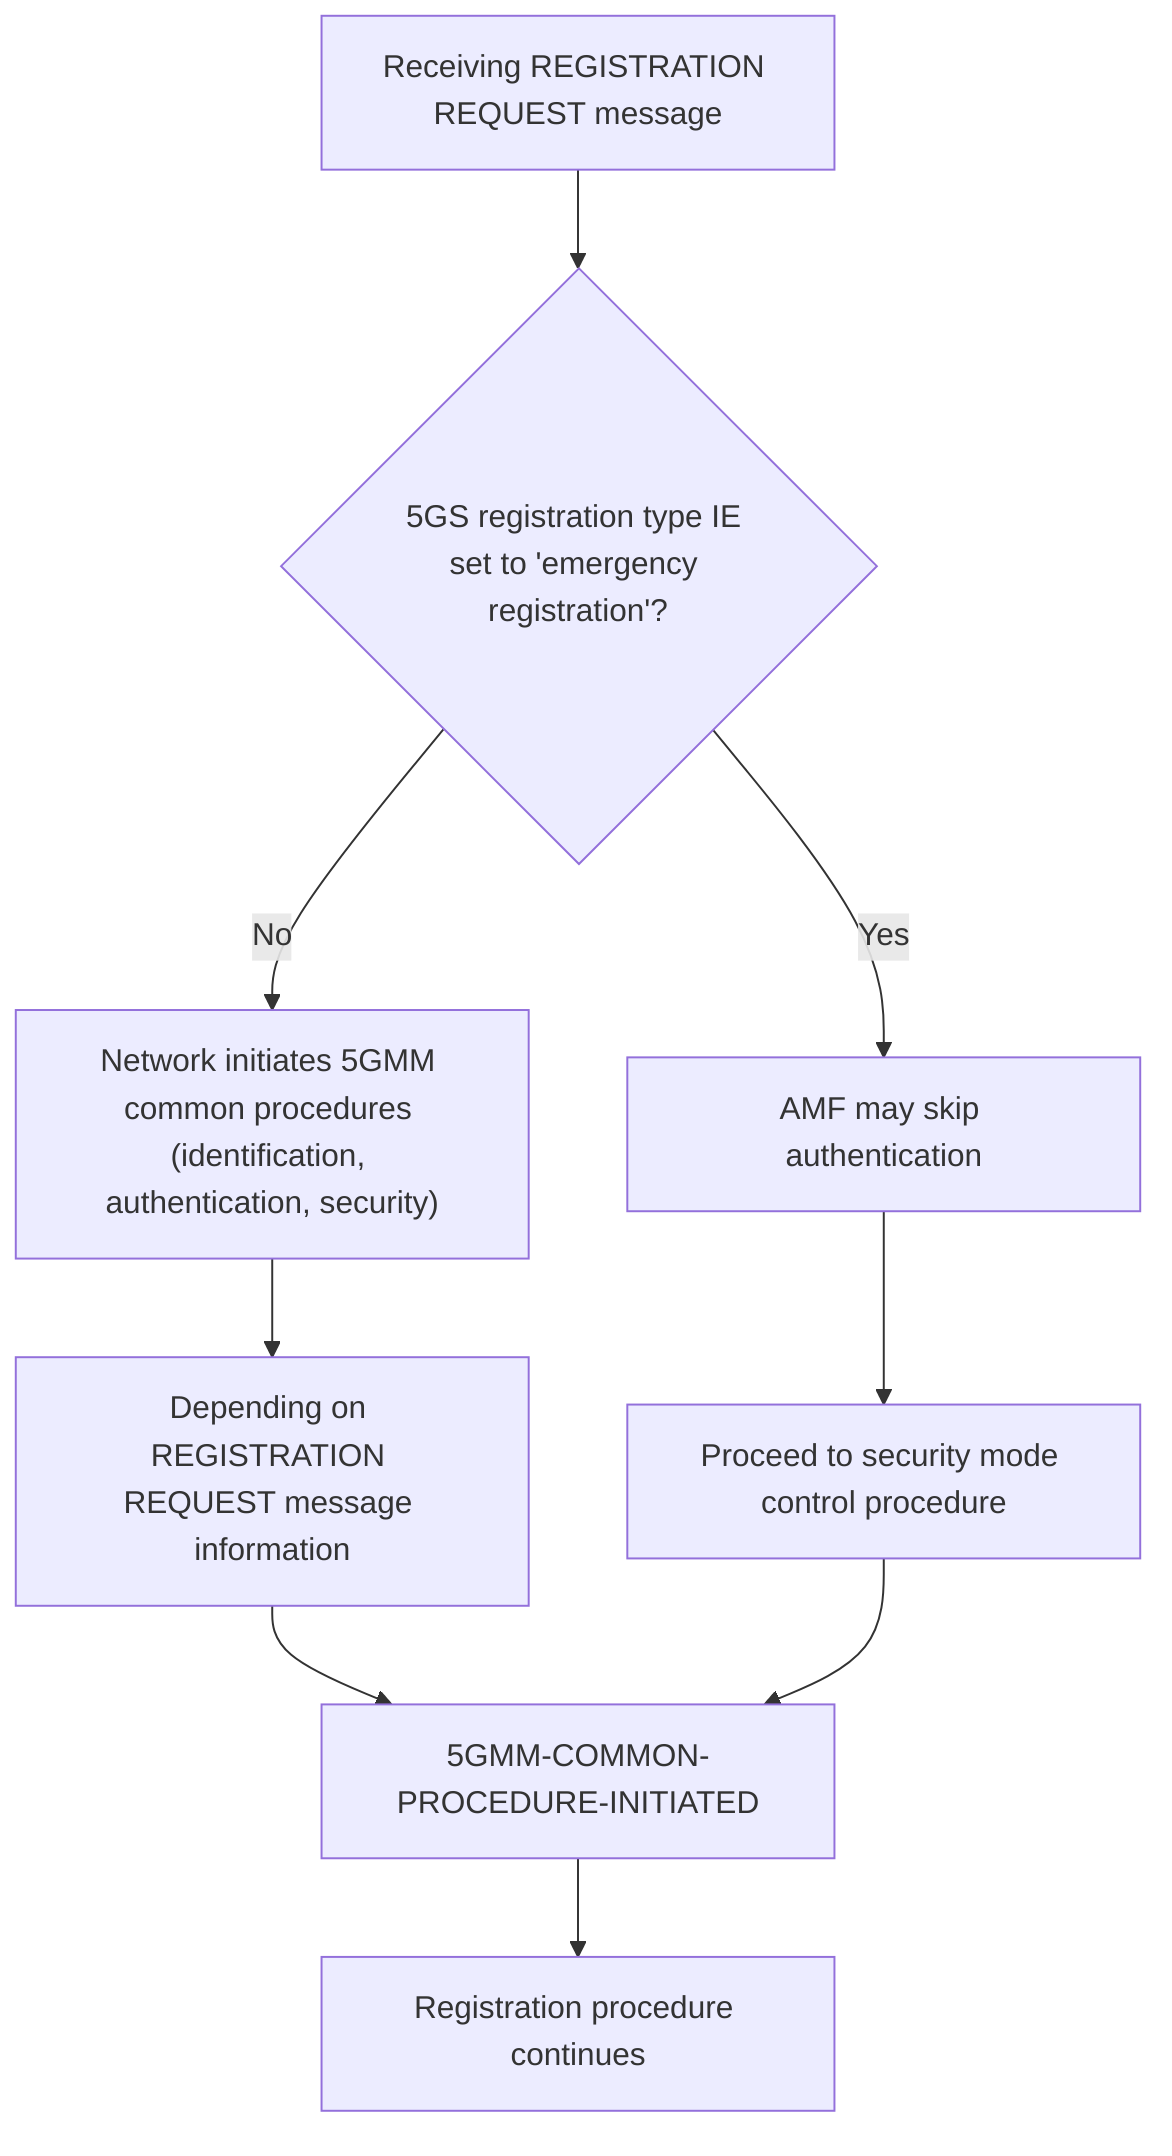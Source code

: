 %% **Procedure 2: 5GMM common procedure initiation**


graph TD
    A["Receiving REGISTRATION REQUEST message"] --> B{"5GS registration type IE set to 'emergency registration'?"};
    B -- Yes --> C["AMF may skip authentication"];
    B -- No --> D["Network initiates 5GMM common procedures (identification, authentication, security)"];
    C --> E["Proceed to security mode control procedure"];
    D --> F["Depending on REGISTRATION REQUEST message information"];
    F --> G["5GMM-COMMON-PROCEDURE-INITIATED"];
    E --> G;
    G --> H["Registration procedure continues"];